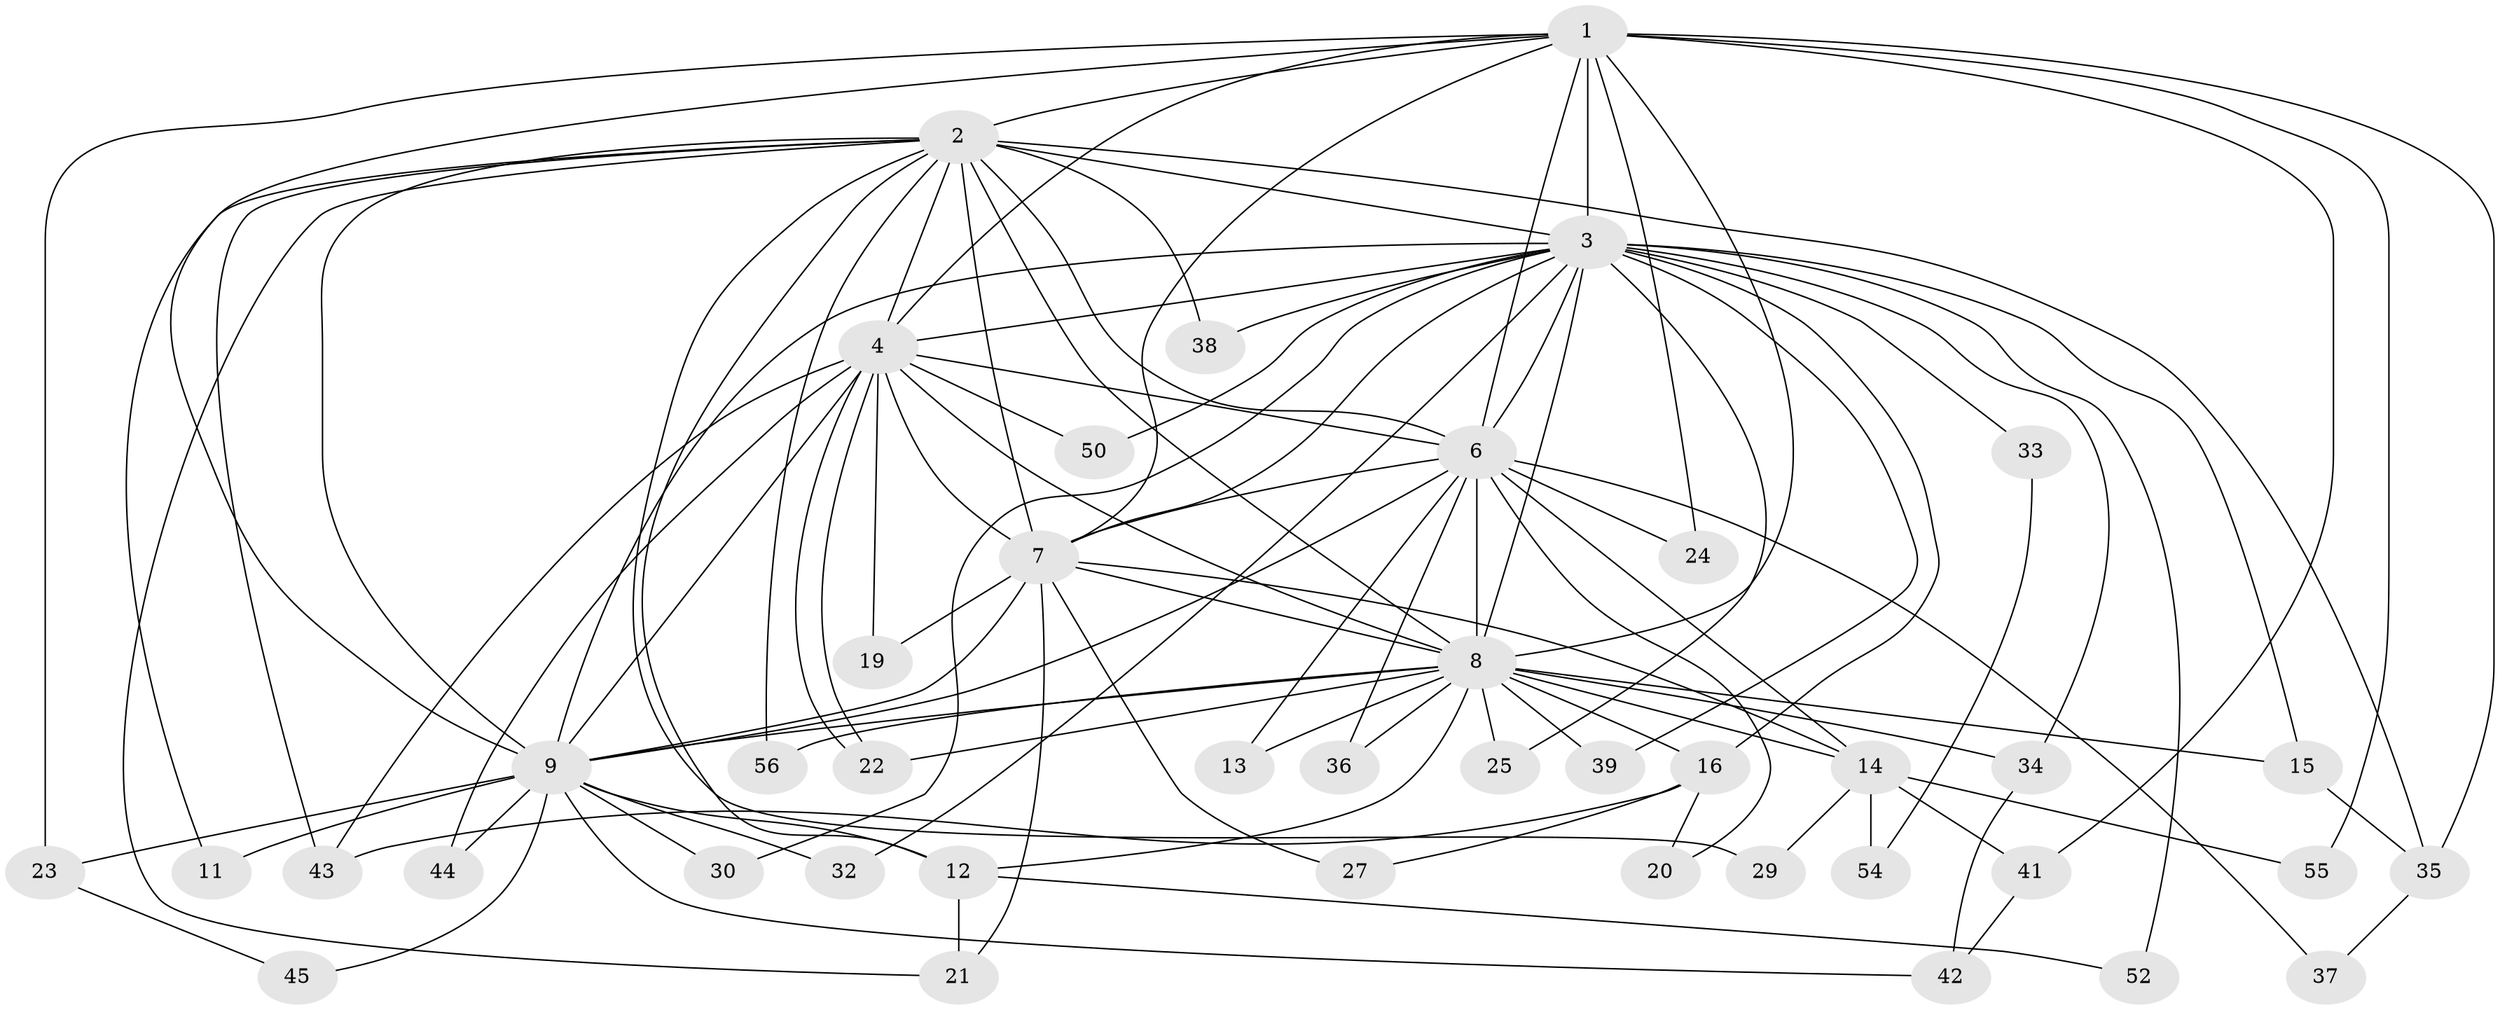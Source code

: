 // Generated by graph-tools (version 1.1) at 2025/51/02/27/25 19:51:43]
// undirected, 42 vertices, 102 edges
graph export_dot {
graph [start="1"]
  node [color=gray90,style=filled];
  1 [super="+40"];
  2 [super="+31"];
  3 [super="+5"];
  4 [super="+57"];
  6 [super="+28"];
  7 [super="+18"];
  8 [super="+10"];
  9 [super="+47"];
  11;
  12 [super="+48"];
  13;
  14 [super="+17"];
  15;
  16 [super="+49"];
  19;
  20;
  21;
  22 [super="+51"];
  23 [super="+26"];
  24;
  25;
  27;
  29;
  30;
  32;
  33;
  34;
  35 [super="+53"];
  36;
  37;
  38;
  39;
  41;
  42 [super="+46"];
  43;
  44;
  45;
  50;
  52;
  54;
  55;
  56;
  1 -- 2;
  1 -- 3 [weight=2];
  1 -- 4;
  1 -- 6;
  1 -- 7;
  1 -- 8 [weight=3];
  1 -- 9;
  1 -- 23;
  1 -- 24;
  1 -- 55;
  1 -- 41;
  1 -- 35;
  2 -- 3 [weight=2];
  2 -- 4;
  2 -- 6;
  2 -- 7;
  2 -- 8 [weight=2];
  2 -- 9;
  2 -- 11;
  2 -- 12;
  2 -- 29;
  2 -- 35;
  2 -- 43;
  2 -- 56;
  2 -- 21;
  2 -- 38;
  3 -- 4 [weight=2];
  3 -- 6 [weight=3];
  3 -- 7 [weight=2];
  3 -- 8 [weight=4];
  3 -- 9 [weight=2];
  3 -- 25;
  3 -- 32;
  3 -- 15;
  3 -- 16;
  3 -- 30;
  3 -- 33;
  3 -- 34;
  3 -- 38;
  3 -- 39;
  3 -- 50;
  3 -- 52;
  4 -- 6;
  4 -- 7;
  4 -- 8 [weight=2];
  4 -- 9;
  4 -- 19;
  4 -- 22;
  4 -- 22;
  4 -- 44;
  4 -- 50;
  4 -- 43;
  6 -- 7 [weight=2];
  6 -- 8 [weight=2];
  6 -- 9 [weight=2];
  6 -- 13;
  6 -- 20;
  6 -- 24;
  6 -- 36;
  6 -- 37;
  6 -- 14;
  7 -- 8 [weight=2];
  7 -- 9;
  7 -- 14;
  7 -- 19;
  7 -- 27;
  7 -- 21;
  8 -- 9 [weight=2];
  8 -- 12;
  8 -- 13;
  8 -- 15;
  8 -- 16 [weight=2];
  8 -- 25;
  8 -- 34;
  8 -- 56;
  8 -- 36;
  8 -- 39;
  8 -- 14;
  8 -- 22;
  9 -- 11;
  9 -- 23 [weight=2];
  9 -- 30;
  9 -- 32;
  9 -- 42;
  9 -- 44;
  9 -- 45;
  9 -- 12;
  12 -- 21;
  12 -- 52;
  14 -- 41;
  14 -- 54;
  14 -- 55;
  14 -- 29;
  15 -- 35;
  16 -- 20;
  16 -- 27;
  16 -- 43;
  23 -- 45;
  33 -- 54;
  34 -- 42;
  35 -- 37;
  41 -- 42;
}
